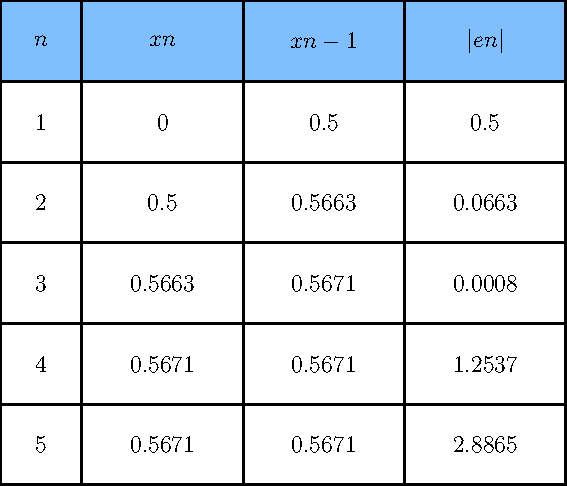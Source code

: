 size(10cm);
import graph;
import contour;
usepackage("mathrsfs");
real v=0.000075426843851566;
real t=v*10000;
pair vp=(2,0.5);

path fs1=(0,0)--(7,0)--(7,1)--(0,1)--cycle;
filldraw(fs1,royalblue+opacity(0.5),bp+black);
for(int i=0;i<4;++i){
	draw((i*2+1,0)--shift(0,1)*(i*2+1,0),bp+black);
}
label("$n$",(0.5,0.5));
label("$xn-1$",(4,0.5));
label("$xn$",(2,0.5));
label("$|en|$",(6,0.5));

path fs=shift(0,-1)*fs1;
real f(real x) {return exp(-x)-x;}
real fprime(real x){return -exp(-x)-1;}
string wrt(real val){
	if(length(string(val))>6){
		real t=v*100000;
		if(t<1){
			return substr(string(val),0,4)+substr(string(v),length(string(val))-4,-1);
		}else{
			return substr(string(val),0,6);
		}	
	}
	return string(val);
}
real newton(real f(real),real fprime(real),real nmax,real err=0.001, real x0){
	path c1=graph(f,0,3); 
	real n=1,x;
		while(n<=nmax){
		x=x0-(f(x0)/fprime(x0));
		real e;
		e=((x-x0));
		
	
			for(int i=0;i<4;++i){
				draw((i*2+1,-n)--shift(0,1)*(i*2+1,-n),bp+black);
			}
			draw(shift(0,-n+1)*fs,bp+black);
			label(wrt(n),(0.5,0.5-n));
	
				
label(wrt(x0),(2,0.5-n));
			label(wrt(x),(4,0.5-n));	
							label(wrt(e),(6,0.5-n));
			x0=x;
			n=n+1;
		}
		return x;
		
	}

newton(f,fprime,5,0.001,0);